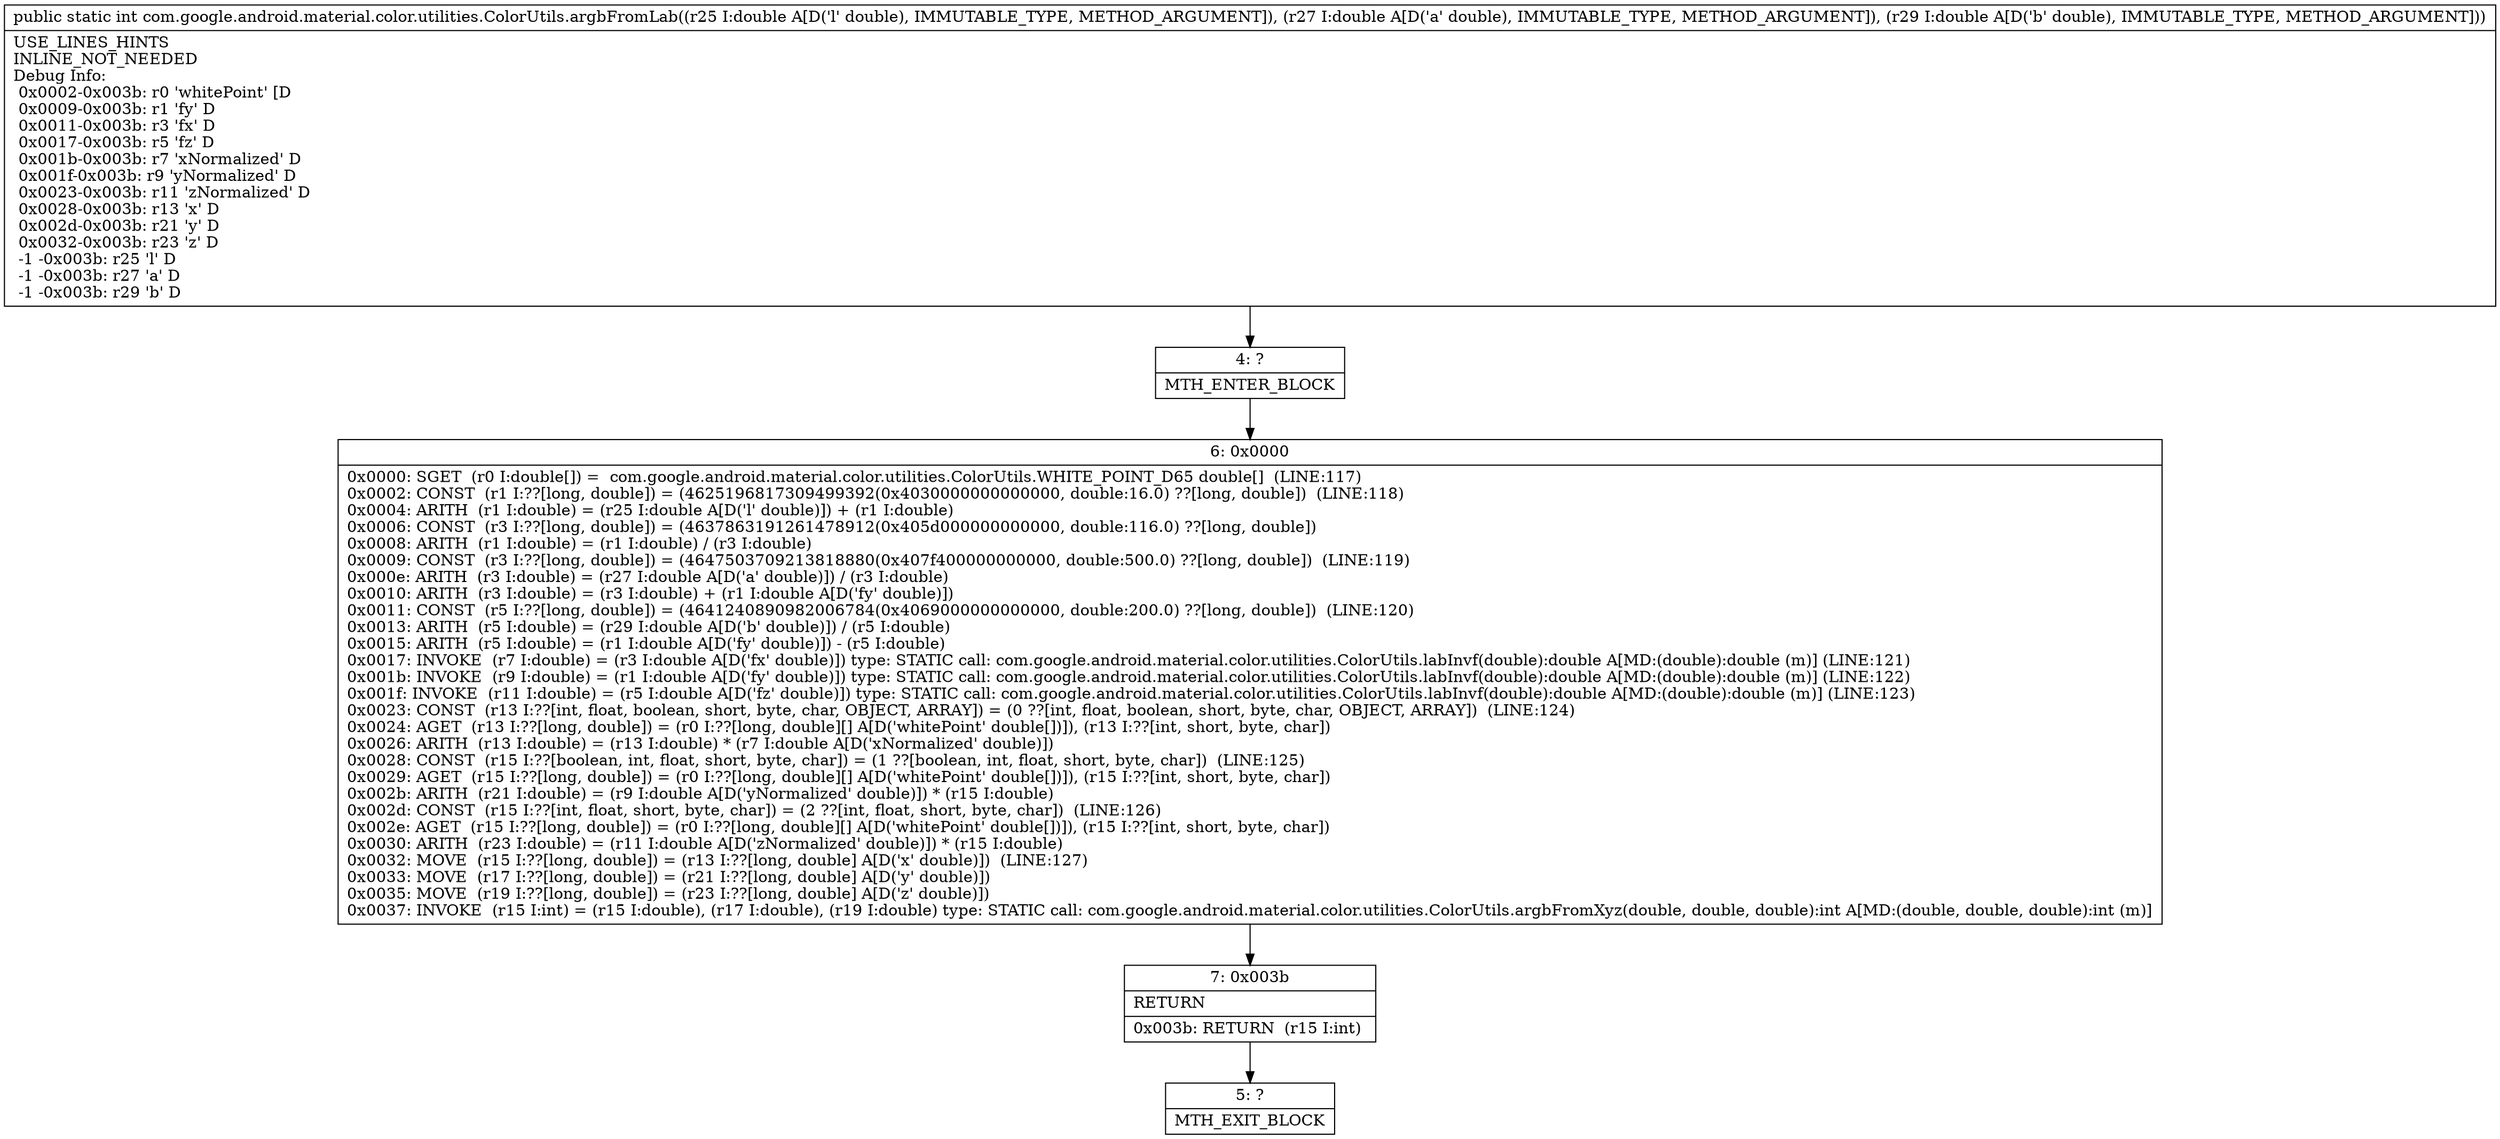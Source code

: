 digraph "CFG forcom.google.android.material.color.utilities.ColorUtils.argbFromLab(DDD)I" {
Node_4 [shape=record,label="{4\:\ ?|MTH_ENTER_BLOCK\l}"];
Node_6 [shape=record,label="{6\:\ 0x0000|0x0000: SGET  (r0 I:double[]) =  com.google.android.material.color.utilities.ColorUtils.WHITE_POINT_D65 double[]  (LINE:117)\l0x0002: CONST  (r1 I:??[long, double]) = (4625196817309499392(0x4030000000000000, double:16.0) ??[long, double])  (LINE:118)\l0x0004: ARITH  (r1 I:double) = (r25 I:double A[D('l' double)]) + (r1 I:double) \l0x0006: CONST  (r3 I:??[long, double]) = (4637863191261478912(0x405d000000000000, double:116.0) ??[long, double]) \l0x0008: ARITH  (r1 I:double) = (r1 I:double) \/ (r3 I:double) \l0x0009: CONST  (r3 I:??[long, double]) = (4647503709213818880(0x407f400000000000, double:500.0) ??[long, double])  (LINE:119)\l0x000e: ARITH  (r3 I:double) = (r27 I:double A[D('a' double)]) \/ (r3 I:double) \l0x0010: ARITH  (r3 I:double) = (r3 I:double) + (r1 I:double A[D('fy' double)]) \l0x0011: CONST  (r5 I:??[long, double]) = (4641240890982006784(0x4069000000000000, double:200.0) ??[long, double])  (LINE:120)\l0x0013: ARITH  (r5 I:double) = (r29 I:double A[D('b' double)]) \/ (r5 I:double) \l0x0015: ARITH  (r5 I:double) = (r1 I:double A[D('fy' double)]) \- (r5 I:double) \l0x0017: INVOKE  (r7 I:double) = (r3 I:double A[D('fx' double)]) type: STATIC call: com.google.android.material.color.utilities.ColorUtils.labInvf(double):double A[MD:(double):double (m)] (LINE:121)\l0x001b: INVOKE  (r9 I:double) = (r1 I:double A[D('fy' double)]) type: STATIC call: com.google.android.material.color.utilities.ColorUtils.labInvf(double):double A[MD:(double):double (m)] (LINE:122)\l0x001f: INVOKE  (r11 I:double) = (r5 I:double A[D('fz' double)]) type: STATIC call: com.google.android.material.color.utilities.ColorUtils.labInvf(double):double A[MD:(double):double (m)] (LINE:123)\l0x0023: CONST  (r13 I:??[int, float, boolean, short, byte, char, OBJECT, ARRAY]) = (0 ??[int, float, boolean, short, byte, char, OBJECT, ARRAY])  (LINE:124)\l0x0024: AGET  (r13 I:??[long, double]) = (r0 I:??[long, double][] A[D('whitePoint' double[])]), (r13 I:??[int, short, byte, char]) \l0x0026: ARITH  (r13 I:double) = (r13 I:double) * (r7 I:double A[D('xNormalized' double)]) \l0x0028: CONST  (r15 I:??[boolean, int, float, short, byte, char]) = (1 ??[boolean, int, float, short, byte, char])  (LINE:125)\l0x0029: AGET  (r15 I:??[long, double]) = (r0 I:??[long, double][] A[D('whitePoint' double[])]), (r15 I:??[int, short, byte, char]) \l0x002b: ARITH  (r21 I:double) = (r9 I:double A[D('yNormalized' double)]) * (r15 I:double) \l0x002d: CONST  (r15 I:??[int, float, short, byte, char]) = (2 ??[int, float, short, byte, char])  (LINE:126)\l0x002e: AGET  (r15 I:??[long, double]) = (r0 I:??[long, double][] A[D('whitePoint' double[])]), (r15 I:??[int, short, byte, char]) \l0x0030: ARITH  (r23 I:double) = (r11 I:double A[D('zNormalized' double)]) * (r15 I:double) \l0x0032: MOVE  (r15 I:??[long, double]) = (r13 I:??[long, double] A[D('x' double)])  (LINE:127)\l0x0033: MOVE  (r17 I:??[long, double]) = (r21 I:??[long, double] A[D('y' double)]) \l0x0035: MOVE  (r19 I:??[long, double]) = (r23 I:??[long, double] A[D('z' double)]) \l0x0037: INVOKE  (r15 I:int) = (r15 I:double), (r17 I:double), (r19 I:double) type: STATIC call: com.google.android.material.color.utilities.ColorUtils.argbFromXyz(double, double, double):int A[MD:(double, double, double):int (m)]\l}"];
Node_7 [shape=record,label="{7\:\ 0x003b|RETURN\l|0x003b: RETURN  (r15 I:int) \l}"];
Node_5 [shape=record,label="{5\:\ ?|MTH_EXIT_BLOCK\l}"];
MethodNode[shape=record,label="{public static int com.google.android.material.color.utilities.ColorUtils.argbFromLab((r25 I:double A[D('l' double), IMMUTABLE_TYPE, METHOD_ARGUMENT]), (r27 I:double A[D('a' double), IMMUTABLE_TYPE, METHOD_ARGUMENT]), (r29 I:double A[D('b' double), IMMUTABLE_TYPE, METHOD_ARGUMENT]))  | USE_LINES_HINTS\lINLINE_NOT_NEEDED\lDebug Info:\l  0x0002\-0x003b: r0 'whitePoint' [D\l  0x0009\-0x003b: r1 'fy' D\l  0x0011\-0x003b: r3 'fx' D\l  0x0017\-0x003b: r5 'fz' D\l  0x001b\-0x003b: r7 'xNormalized' D\l  0x001f\-0x003b: r9 'yNormalized' D\l  0x0023\-0x003b: r11 'zNormalized' D\l  0x0028\-0x003b: r13 'x' D\l  0x002d\-0x003b: r21 'y' D\l  0x0032\-0x003b: r23 'z' D\l  \-1 \-0x003b: r25 'l' D\l  \-1 \-0x003b: r27 'a' D\l  \-1 \-0x003b: r29 'b' D\l}"];
MethodNode -> Node_4;Node_4 -> Node_6;
Node_6 -> Node_7;
Node_7 -> Node_5;
}

